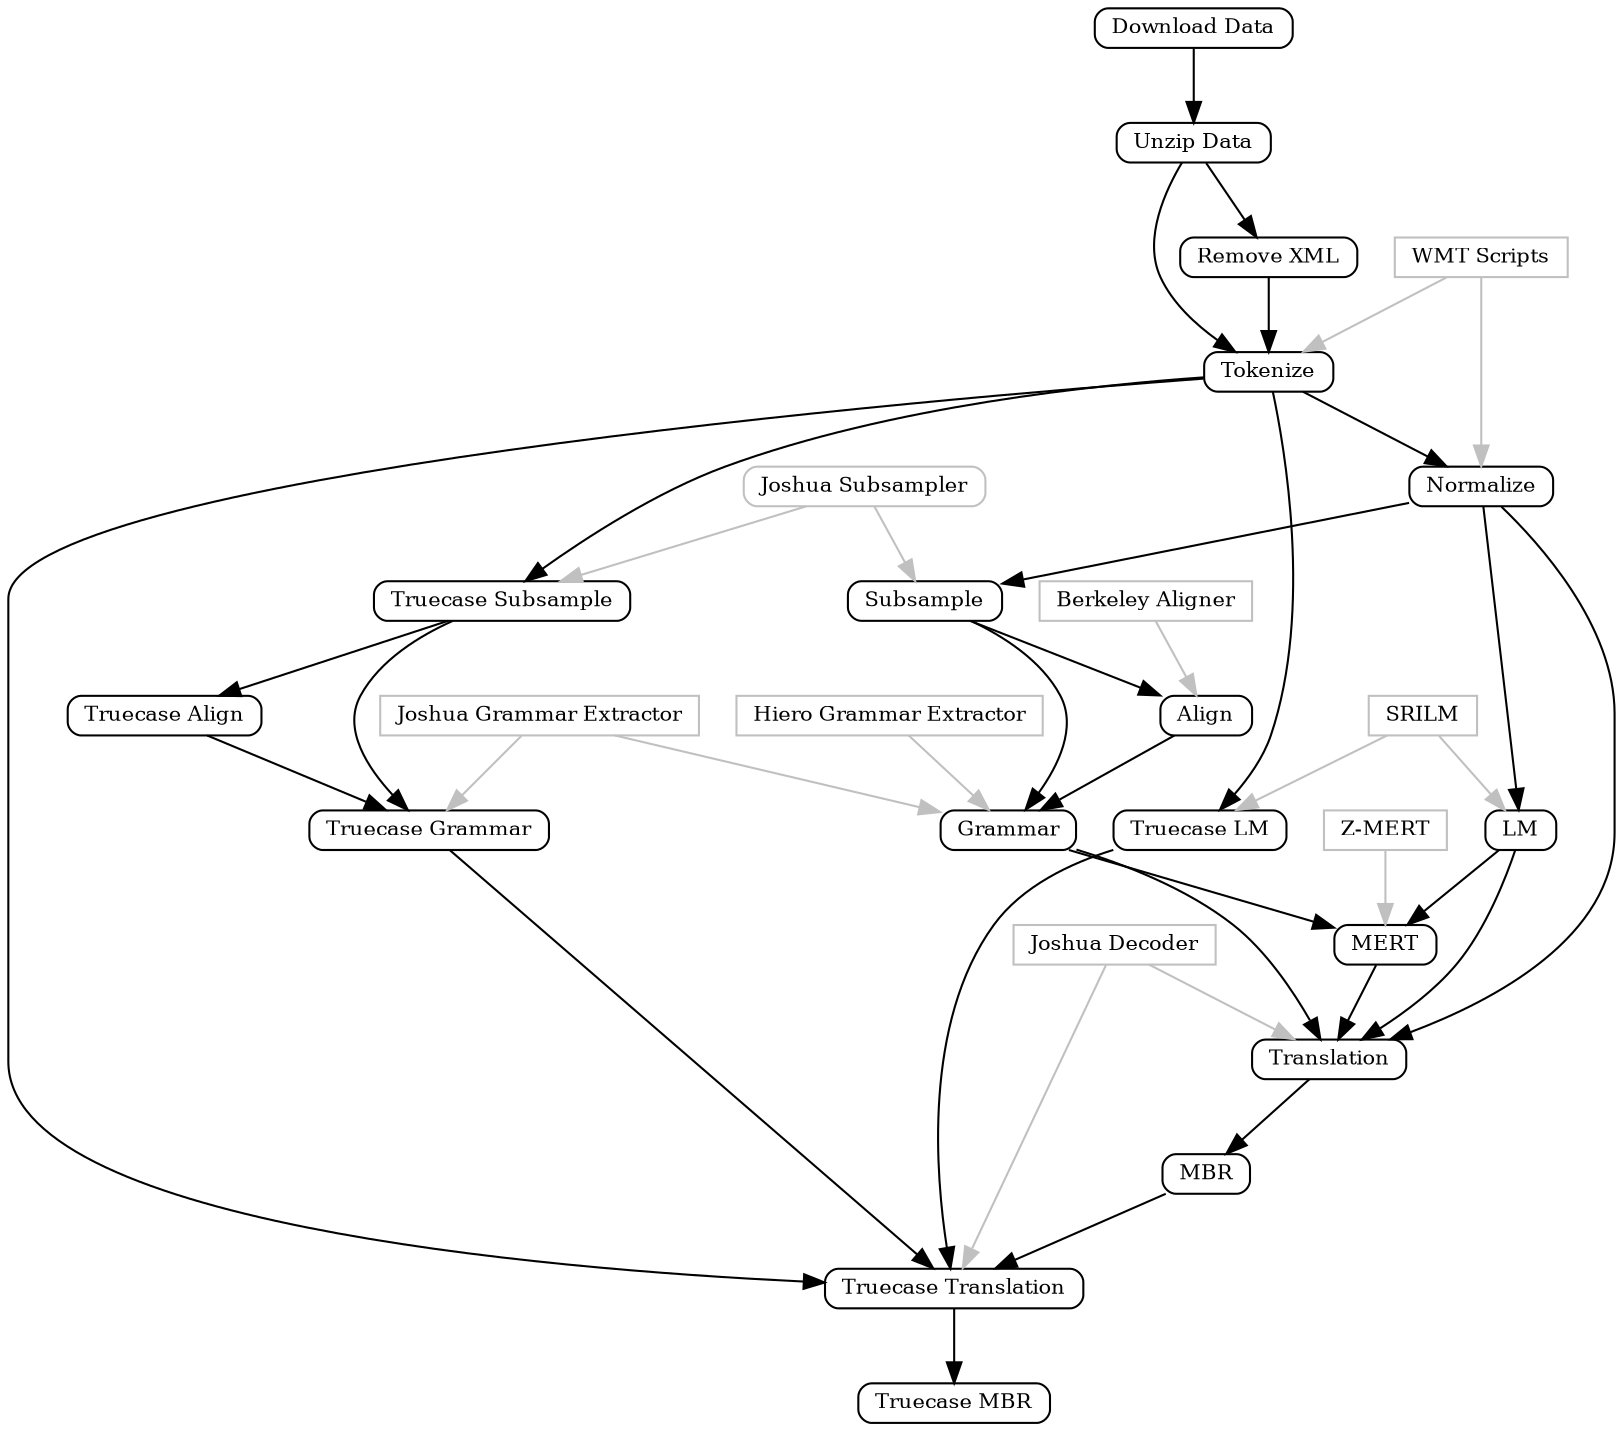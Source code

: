 digraph G {

		// We want all the shapes to be rounded rectangles
		node[shape=box, style=rounded,fontsize=10,height=0,width=0,textwidth=1];

	//subgraph clusterTools  { label="Tools"; 
		Scripts [style=solid,color=grey,label="WMT Scripts"]
		SRILM [style=solid,color=grey,label="SRILM"]
		BerkeleyAligner [style=solid,color=grey,label="Berkeley Aligner"]
		Hiero [label="Hiero Grammar Extractor",style=solid,color=grey]
		JoshuaDecoder [style=solid,color=grey,label="Joshua Decoder"]
		ZMERT [style=solid,color=grey,label="Z-MERT"]
	//}

	//subgraph clusterPreprocess { label="Preprocess Data";
		OriginalData [label="Download Data"]
		OriginalDataUnzipped [label="Unzip Data"]
		RemoveXML [label="Remove XML"]
		Tokenize
		Normalize
	//	}
		
	//	subgraph clusterTrain { label="Train Models"
			LM [label="LM"]
			Subsample
			Align
			Grammar
			MERT
	//	}
		
				
	//	subgraph clusterTrainRecase { label="Train Recaser"
			RecaseLM [label="Truecase LM"]
			RecaseSubsample [label="Truecase Subsample"]
			RecaseAlign [label="Truecase Align"]
			RecaseGrammar [label="Truecase Grammar"]
	//	}
		
	//	subgraph clusterTranslate {
			Translate [label="Translation"]
			MBR
			Recase [label="Truecase Translation"]
			RecaseMBR [label="Truecase MBR"]
	//	}
		
		Tokenize -> Recase

		// Preprocessing dependencies
		OriginalData -> OriginalDataUnzipped	
		OriginalDataUnzipped -> RemoveXML
		OriginalDataUnzipped -> Tokenize
		RemoveXML -> Tokenize
		Tokenize -> Normalize

		Normalize -> LM
		Normalize -> Subsample
		Subsample -> Align
		Subsample -> Grammar
		Align -> Grammar
		Grammar -> MERT
		LM -> MERT
		
		MERT -> Translate
		Grammar -> Translate
		LM -> Translate
		Normalize -> Translate
		
		Tokenize -> RecaseLM
		Tokenize -> RecaseSubsample
		RecaseSubsample -> RecaseAlign
		RecaseSubsample -> RecaseGrammar

		RecaseAlign -> RecaseGrammar
		RecaseGrammar -> Recase
		RecaseLM -> Recase

		Translate -> MBR
		MBR -> Recase
		Recase -> RecaseMBR



		// Preprocessing tools dependencies
//		Scripts -> RemoveXML [color=grey]
		Scripts -> Tokenize [color=grey]
		Scripts -> Normalize [color=grey]
		
		SRILM -> LM [color=grey]
		SRILM -> RecaseLM [color=grey]
		
		BerkeleyAligner -> Align [color=grey]
		
		JoshuaGrammar [label="Joshua Grammar Extractor",color=grey,style=solid]

		Hiero -> Grammar [color=grey]
		JoshuaGrammar -> Grammar [color=grey]
		
		ZMERT -> MERT [color=grey]
		JoshuaDecoder -> Translate [color=grey]
		JoshuaDecoder -> Recase [color=grey]
		JoshuaGrammar -> RecaseGrammar [color=grey]
		
		JoshuaSubsampler [label="Joshua Subsampler",color=grey]
		JoshuaSubsampler -> Subsample [color=grey]
		JoshuaSubsampler -> RecaseSubsample [color=grey]

		

		}